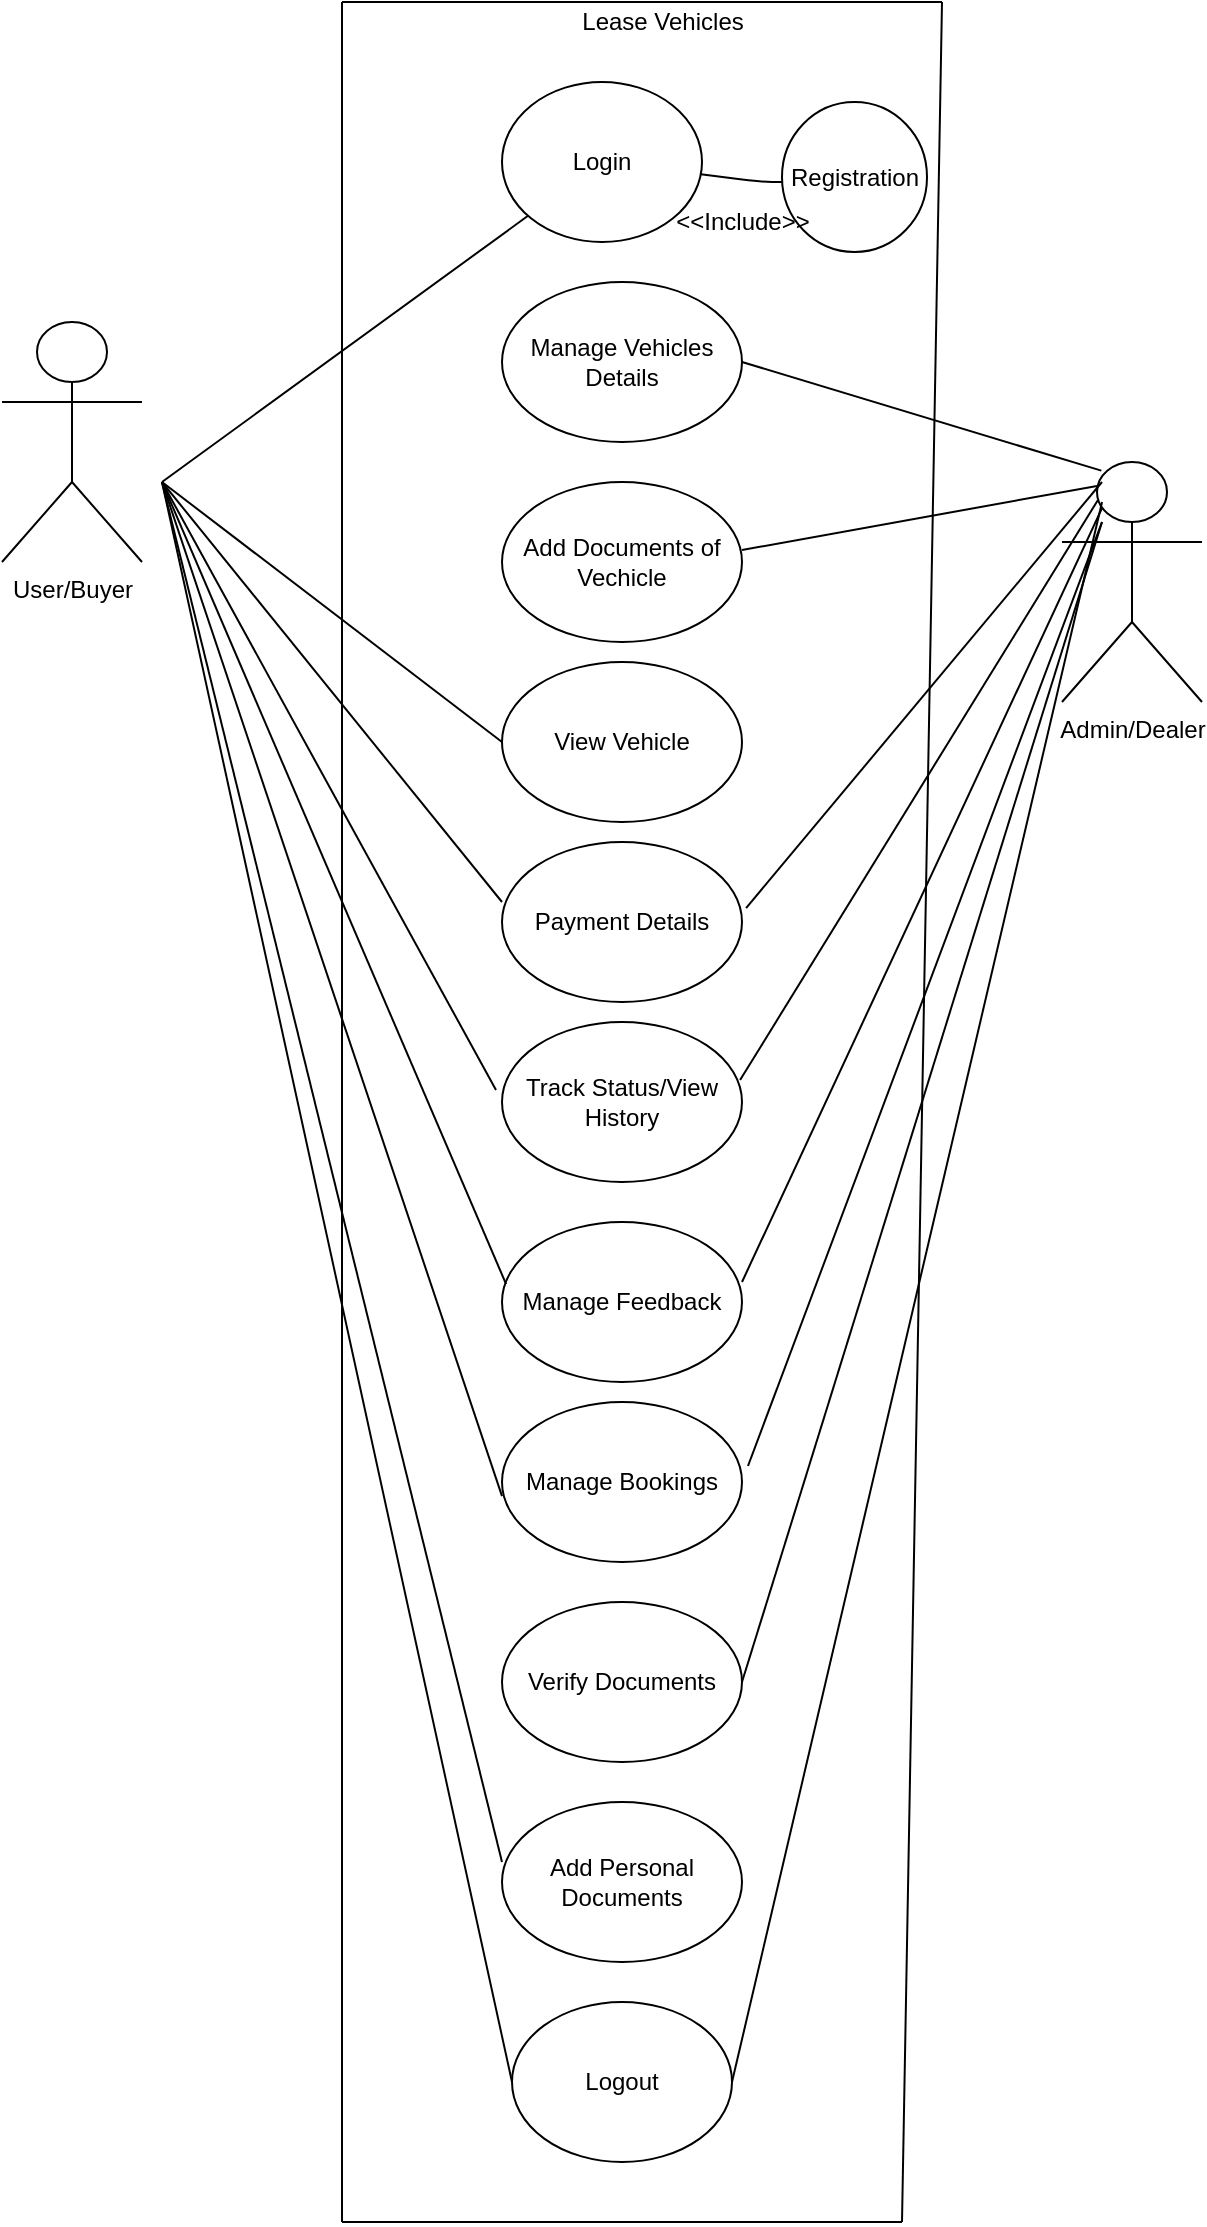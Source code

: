 <mxfile version="12.8.1" type="device"><diagram id="PTmxnF8JlRl6USOkGrzc" name="Page-1"><mxGraphModel dx="1563" dy="702" grid="1" gridSize="10" guides="1" tooltips="1" connect="1" arrows="1" fold="1" page="1" pageScale="1" pageWidth="827" pageHeight="1169" math="0" shadow="0"><root><mxCell id="0"/><mxCell id="1" parent="0"/><mxCell id="AcGf3cWGuAWuJfE7QKwq-15" value="Track Status/View History" style="ellipse;whiteSpace=wrap;html=1;" parent="1" vertex="1"><mxGeometry x="320" y="520" width="120" height="80" as="geometry"/></mxCell><mxCell id="AcGf3cWGuAWuJfE7QKwq-16" value="Login" style="ellipse;whiteSpace=wrap;html=1;" parent="1" vertex="1"><mxGeometry x="320" y="50" width="100" height="80" as="geometry"/></mxCell><mxCell id="AcGf3cWGuAWuJfE7QKwq-17" value="Payment Details" style="ellipse;whiteSpace=wrap;html=1;" parent="1" vertex="1"><mxGeometry x="320" y="430" width="120" height="80" as="geometry"/></mxCell><mxCell id="AcGf3cWGuAWuJfE7QKwq-18" value="View Vehicle" style="ellipse;whiteSpace=wrap;html=1;" parent="1" vertex="1"><mxGeometry x="320" y="340" width="120" height="80" as="geometry"/></mxCell><mxCell id="AcGf3cWGuAWuJfE7QKwq-19" value="Manage Vehicles Details" style="ellipse;whiteSpace=wrap;html=1;" parent="1" vertex="1"><mxGeometry x="320" y="150" width="120" height="80" as="geometry"/></mxCell><mxCell id="AcGf3cWGuAWuJfE7QKwq-20" value="Admin/Dealer" style="shape=umlActor;verticalLabelPosition=bottom;labelBackgroundColor=#ffffff;verticalAlign=top;html=1;" parent="1" vertex="1"><mxGeometry x="600" y="240" width="70" height="120" as="geometry"/></mxCell><mxCell id="AcGf3cWGuAWuJfE7QKwq-25" value="Manage Feedback" style="ellipse;whiteSpace=wrap;html=1;" parent="1" vertex="1"><mxGeometry x="320" y="620" width="120" height="80" as="geometry"/></mxCell><mxCell id="AcGf3cWGuAWuJfE7QKwq-26" value="Manage Bookings" style="ellipse;whiteSpace=wrap;html=1;" parent="1" vertex="1"><mxGeometry x="320" y="710" width="120" height="80" as="geometry"/></mxCell><mxCell id="AcGf3cWGuAWuJfE7QKwq-27" value="Add Documents of Vechicle" style="ellipse;whiteSpace=wrap;html=1;" parent="1" vertex="1"><mxGeometry x="320" y="250" width="120" height="80" as="geometry"/></mxCell><mxCell id="AcGf3cWGuAWuJfE7QKwq-28" value="Add Personal Documents" style="ellipse;whiteSpace=wrap;html=1;" parent="1" vertex="1"><mxGeometry x="320" y="910" width="120" height="80" as="geometry"/></mxCell><mxCell id="AcGf3cWGuAWuJfE7QKwq-29" value="Verify Documents" style="ellipse;whiteSpace=wrap;html=1;" parent="1" vertex="1"><mxGeometry x="320" y="810" width="120" height="80" as="geometry"/></mxCell><mxCell id="AcGf3cWGuAWuJfE7QKwq-30" value="User/Buyer" style="shape=umlActor;verticalLabelPosition=bottom;labelBackgroundColor=#ffffff;verticalAlign=top;html=1;" parent="1" vertex="1"><mxGeometry x="70" y="170" width="70" height="120" as="geometry"/></mxCell><mxCell id="AcGf3cWGuAWuJfE7QKwq-33" value="" style="endArrow=none;html=1;" parent="1" edge="1"><mxGeometry width="50" height="50" relative="1" as="geometry"><mxPoint x="240" y="1120" as="sourcePoint"/><mxPoint x="240" y="10" as="targetPoint"/></mxGeometry></mxCell><mxCell id="AcGf3cWGuAWuJfE7QKwq-34" value="" style="endArrow=none;html=1;" parent="1" edge="1"><mxGeometry width="50" height="50" relative="1" as="geometry"><mxPoint x="520" y="1120" as="sourcePoint"/><mxPoint x="540" y="10" as="targetPoint"/></mxGeometry></mxCell><mxCell id="AcGf3cWGuAWuJfE7QKwq-35" value="" style="endArrow=none;html=1;" parent="1" edge="1"><mxGeometry width="50" height="50" relative="1" as="geometry"><mxPoint x="240" y="1120" as="sourcePoint"/><mxPoint x="520" y="1120" as="targetPoint"/></mxGeometry></mxCell><mxCell id="AcGf3cWGuAWuJfE7QKwq-36" value="" style="endArrow=none;html=1;" parent="1" edge="1"><mxGeometry width="50" height="50" relative="1" as="geometry"><mxPoint x="240" y="10" as="sourcePoint"/><mxPoint x="540" y="10" as="targetPoint"/></mxGeometry></mxCell><mxCell id="AcGf3cWGuAWuJfE7QKwq-37" value="" style="endArrow=none;html=1;" parent="1" target="AcGf3cWGuAWuJfE7QKwq-16" edge="1"><mxGeometry width="50" height="50" relative="1" as="geometry"><mxPoint x="150" y="250" as="sourcePoint"/><mxPoint x="210" y="190" as="targetPoint"/></mxGeometry></mxCell><mxCell id="AcGf3cWGuAWuJfE7QKwq-38" value="" style="endArrow=none;html=1;entryX=1;entryY=0.5;entryDx=0;entryDy=0;exitX=0.281;exitY=0.036;exitDx=0;exitDy=0;exitPerimeter=0;" parent="1" source="AcGf3cWGuAWuJfE7QKwq-20" target="AcGf3cWGuAWuJfE7QKwq-19" edge="1"><mxGeometry width="50" height="50" relative="1" as="geometry"><mxPoint x="150" y="250" as="sourcePoint"/><mxPoint x="357.11" y="127.972" as="targetPoint"/></mxGeometry></mxCell><mxCell id="AcGf3cWGuAWuJfE7QKwq-39" value="" style="endArrow=none;html=1;entryX=1;entryY=0.425;entryDx=0;entryDy=0;entryPerimeter=0;exitX=0.25;exitY=0.1;exitDx=0;exitDy=0;exitPerimeter=0;" parent="1" source="AcGf3cWGuAWuJfE7QKwq-20" target="AcGf3cWGuAWuJfE7QKwq-27" edge="1"><mxGeometry width="50" height="50" relative="1" as="geometry"><mxPoint x="180" y="260" as="sourcePoint"/><mxPoint x="367.11" y="137.972" as="targetPoint"/></mxGeometry></mxCell><mxCell id="AcGf3cWGuAWuJfE7QKwq-40" value="" style="endArrow=none;html=1;entryX=0;entryY=0.5;entryDx=0;entryDy=0;" parent="1" target="AcGf3cWGuAWuJfE7QKwq-18" edge="1"><mxGeometry width="50" height="50" relative="1" as="geometry"><mxPoint x="150" y="250" as="sourcePoint"/><mxPoint x="377.11" y="280.002" as="targetPoint"/></mxGeometry></mxCell><mxCell id="AcGf3cWGuAWuJfE7QKwq-41" value="" style="endArrow=none;html=1;exitX=0;exitY=0.375;exitDx=0;exitDy=0;exitPerimeter=0;" parent="1" source="AcGf3cWGuAWuJfE7QKwq-17" edge="1"><mxGeometry width="50" height="50" relative="1" as="geometry"><mxPoint x="200" y="280" as="sourcePoint"/><mxPoint x="150" y="250" as="targetPoint"/></mxGeometry></mxCell><mxCell id="AcGf3cWGuAWuJfE7QKwq-42" value="" style="endArrow=none;html=1;exitX=1.017;exitY=0.413;exitDx=0;exitDy=0;exitPerimeter=0;" parent="1" source="AcGf3cWGuAWuJfE7QKwq-17" edge="1"><mxGeometry width="50" height="50" relative="1" as="geometry"><mxPoint x="210" y="290" as="sourcePoint"/><mxPoint x="620" y="250" as="targetPoint"/></mxGeometry></mxCell><mxCell id="AcGf3cWGuAWuJfE7QKwq-43" value="" style="endArrow=none;html=1;exitX=-0.025;exitY=0.425;exitDx=0;exitDy=0;exitPerimeter=0;" parent="1" source="AcGf3cWGuAWuJfE7QKwq-15" edge="1"><mxGeometry width="50" height="50" relative="1" as="geometry"><mxPoint x="220" y="300" as="sourcePoint"/><mxPoint x="150" y="250" as="targetPoint"/></mxGeometry></mxCell><mxCell id="AcGf3cWGuAWuJfE7QKwq-44" value="" style="endArrow=none;html=1;exitX=0.992;exitY=0.363;exitDx=0;exitDy=0;exitPerimeter=0;entryX=0.257;entryY=0.158;entryDx=0;entryDy=0;entryPerimeter=0;" parent="1" source="AcGf3cWGuAWuJfE7QKwq-15" target="AcGf3cWGuAWuJfE7QKwq-20" edge="1"><mxGeometry width="50" height="50" relative="1" as="geometry"><mxPoint x="230" y="310" as="sourcePoint"/><mxPoint x="417.11" y="187.972" as="targetPoint"/></mxGeometry></mxCell><mxCell id="AcGf3cWGuAWuJfE7QKwq-46" value="" style="endArrow=none;html=1;exitX=0.017;exitY=0.388;exitDx=0;exitDy=0;exitPerimeter=0;" parent="1" source="AcGf3cWGuAWuJfE7QKwq-25" edge="1"><mxGeometry width="50" height="50" relative="1" as="geometry"><mxPoint x="340" y="660" as="sourcePoint"/><mxPoint x="150" y="250" as="targetPoint"/></mxGeometry></mxCell><mxCell id="AcGf3cWGuAWuJfE7QKwq-47" value="" style="endArrow=none;html=1;exitX=1;exitY=0.375;exitDx=0;exitDy=0;exitPerimeter=0;entryX=0.286;entryY=0.192;entryDx=0;entryDy=0;entryPerimeter=0;" parent="1" source="AcGf3cWGuAWuJfE7QKwq-25" target="AcGf3cWGuAWuJfE7QKwq-20" edge="1"><mxGeometry width="50" height="50" relative="1" as="geometry"><mxPoint x="342.04" y="661.04" as="sourcePoint"/><mxPoint x="180" y="280" as="targetPoint"/></mxGeometry></mxCell><mxCell id="AcGf3cWGuAWuJfE7QKwq-48" value="" style="endArrow=none;html=1;exitX=0;exitY=0.588;exitDx=0;exitDy=0;exitPerimeter=0;" parent="1" source="AcGf3cWGuAWuJfE7QKwq-26" edge="1"><mxGeometry width="50" height="50" relative="1" as="geometry"><mxPoint x="352.04" y="671.04" as="sourcePoint"/><mxPoint x="150" y="250" as="targetPoint"/></mxGeometry></mxCell><mxCell id="AcGf3cWGuAWuJfE7QKwq-49" value="" style="endArrow=none;html=1;exitX=1.025;exitY=0.4;exitDx=0;exitDy=0;exitPerimeter=0;" parent="1" source="AcGf3cWGuAWuJfE7QKwq-26" edge="1"><mxGeometry width="50" height="50" relative="1" as="geometry"><mxPoint x="362.04" y="681.04" as="sourcePoint"/><mxPoint x="620" y="270" as="targetPoint"/></mxGeometry></mxCell><mxCell id="AcGf3cWGuAWuJfE7QKwq-50" value="" style="endArrow=none;html=1;exitX=1;exitY=0.5;exitDx=0;exitDy=0;" parent="1" source="AcGf3cWGuAWuJfE7QKwq-29" edge="1"><mxGeometry width="50" height="50" relative="1" as="geometry"><mxPoint x="372.04" y="691.04" as="sourcePoint"/><mxPoint x="620" y="270" as="targetPoint"/></mxGeometry></mxCell><mxCell id="AcGf3cWGuAWuJfE7QKwq-51" value="" style="endArrow=none;html=1;exitX=0;exitY=0.375;exitDx=0;exitDy=0;exitPerimeter=0;" parent="1" source="AcGf3cWGuAWuJfE7QKwq-28" edge="1"><mxGeometry width="50" height="50" relative="1" as="geometry"><mxPoint x="382.04" y="701.04" as="sourcePoint"/><mxPoint x="150" y="250" as="targetPoint"/></mxGeometry></mxCell><mxCell id="AcGf3cWGuAWuJfE7QKwq-52" value="Logout" style="ellipse;whiteSpace=wrap;html=1;" parent="1" vertex="1"><mxGeometry x="325" y="1010" width="110" height="80" as="geometry"/></mxCell><mxCell id="AcGf3cWGuAWuJfE7QKwq-53" value="" style="endArrow=none;html=1;exitX=0;exitY=0.5;exitDx=0;exitDy=0;" parent="1" source="AcGf3cWGuAWuJfE7QKwq-52" edge="1"><mxGeometry width="50" height="50" relative="1" as="geometry"><mxPoint x="410" y="1000" as="sourcePoint"/><mxPoint x="150" y="250" as="targetPoint"/></mxGeometry></mxCell><mxCell id="AcGf3cWGuAWuJfE7QKwq-54" value="" style="endArrow=none;html=1;exitX=1;exitY=0.5;exitDx=0;exitDy=0;entryX=0.286;entryY=0.167;entryDx=0;entryDy=0;entryPerimeter=0;" parent="1" source="AcGf3cWGuAWuJfE7QKwq-52" target="AcGf3cWGuAWuJfE7QKwq-20" edge="1"><mxGeometry width="50" height="50" relative="1" as="geometry"><mxPoint x="335" y="1060" as="sourcePoint"/><mxPoint x="180" y="260" as="targetPoint"/></mxGeometry></mxCell><mxCell id="AcGf3cWGuAWuJfE7QKwq-56" value="Registration" style="ellipse;whiteSpace=wrap;html=1;direction=south;" parent="1" vertex="1"><mxGeometry x="460" y="60" width="72.5" height="75" as="geometry"/></mxCell><mxCell id="AcGf3cWGuAWuJfE7QKwq-57" value="" style="endArrow=none;html=1;entryX=0.533;entryY=1;entryDx=0;entryDy=0;entryPerimeter=0;" parent="1" edge="1" target="AcGf3cWGuAWuJfE7QKwq-56" source="AcGf3cWGuAWuJfE7QKwq-16"><mxGeometry width="50" height="50" relative="1" as="geometry"><mxPoint x="440" y="90" as="sourcePoint"/><mxPoint x="470" y="73" as="targetPoint"/><Array as="points"><mxPoint x="450" y="100"/></Array></mxGeometry></mxCell><mxCell id="AcGf3cWGuAWuJfE7QKwq-58" value="&amp;lt;&amp;lt;Include&amp;gt;&amp;gt;" style="text;html=1;align=center;verticalAlign=middle;resizable=0;points=[];autosize=1;" parent="1" vertex="1"><mxGeometry x="400" y="110" width="80" height="20" as="geometry"/></mxCell><mxCell id="tVThbPiDyBDw7f8gAqKn-1" value="Lease Vehicles" style="text;html=1;align=center;verticalAlign=middle;resizable=0;points=[];autosize=1;" vertex="1" parent="1"><mxGeometry x="350" y="10" width="100" height="20" as="geometry"/></mxCell></root></mxGraphModel></diagram></mxfile>